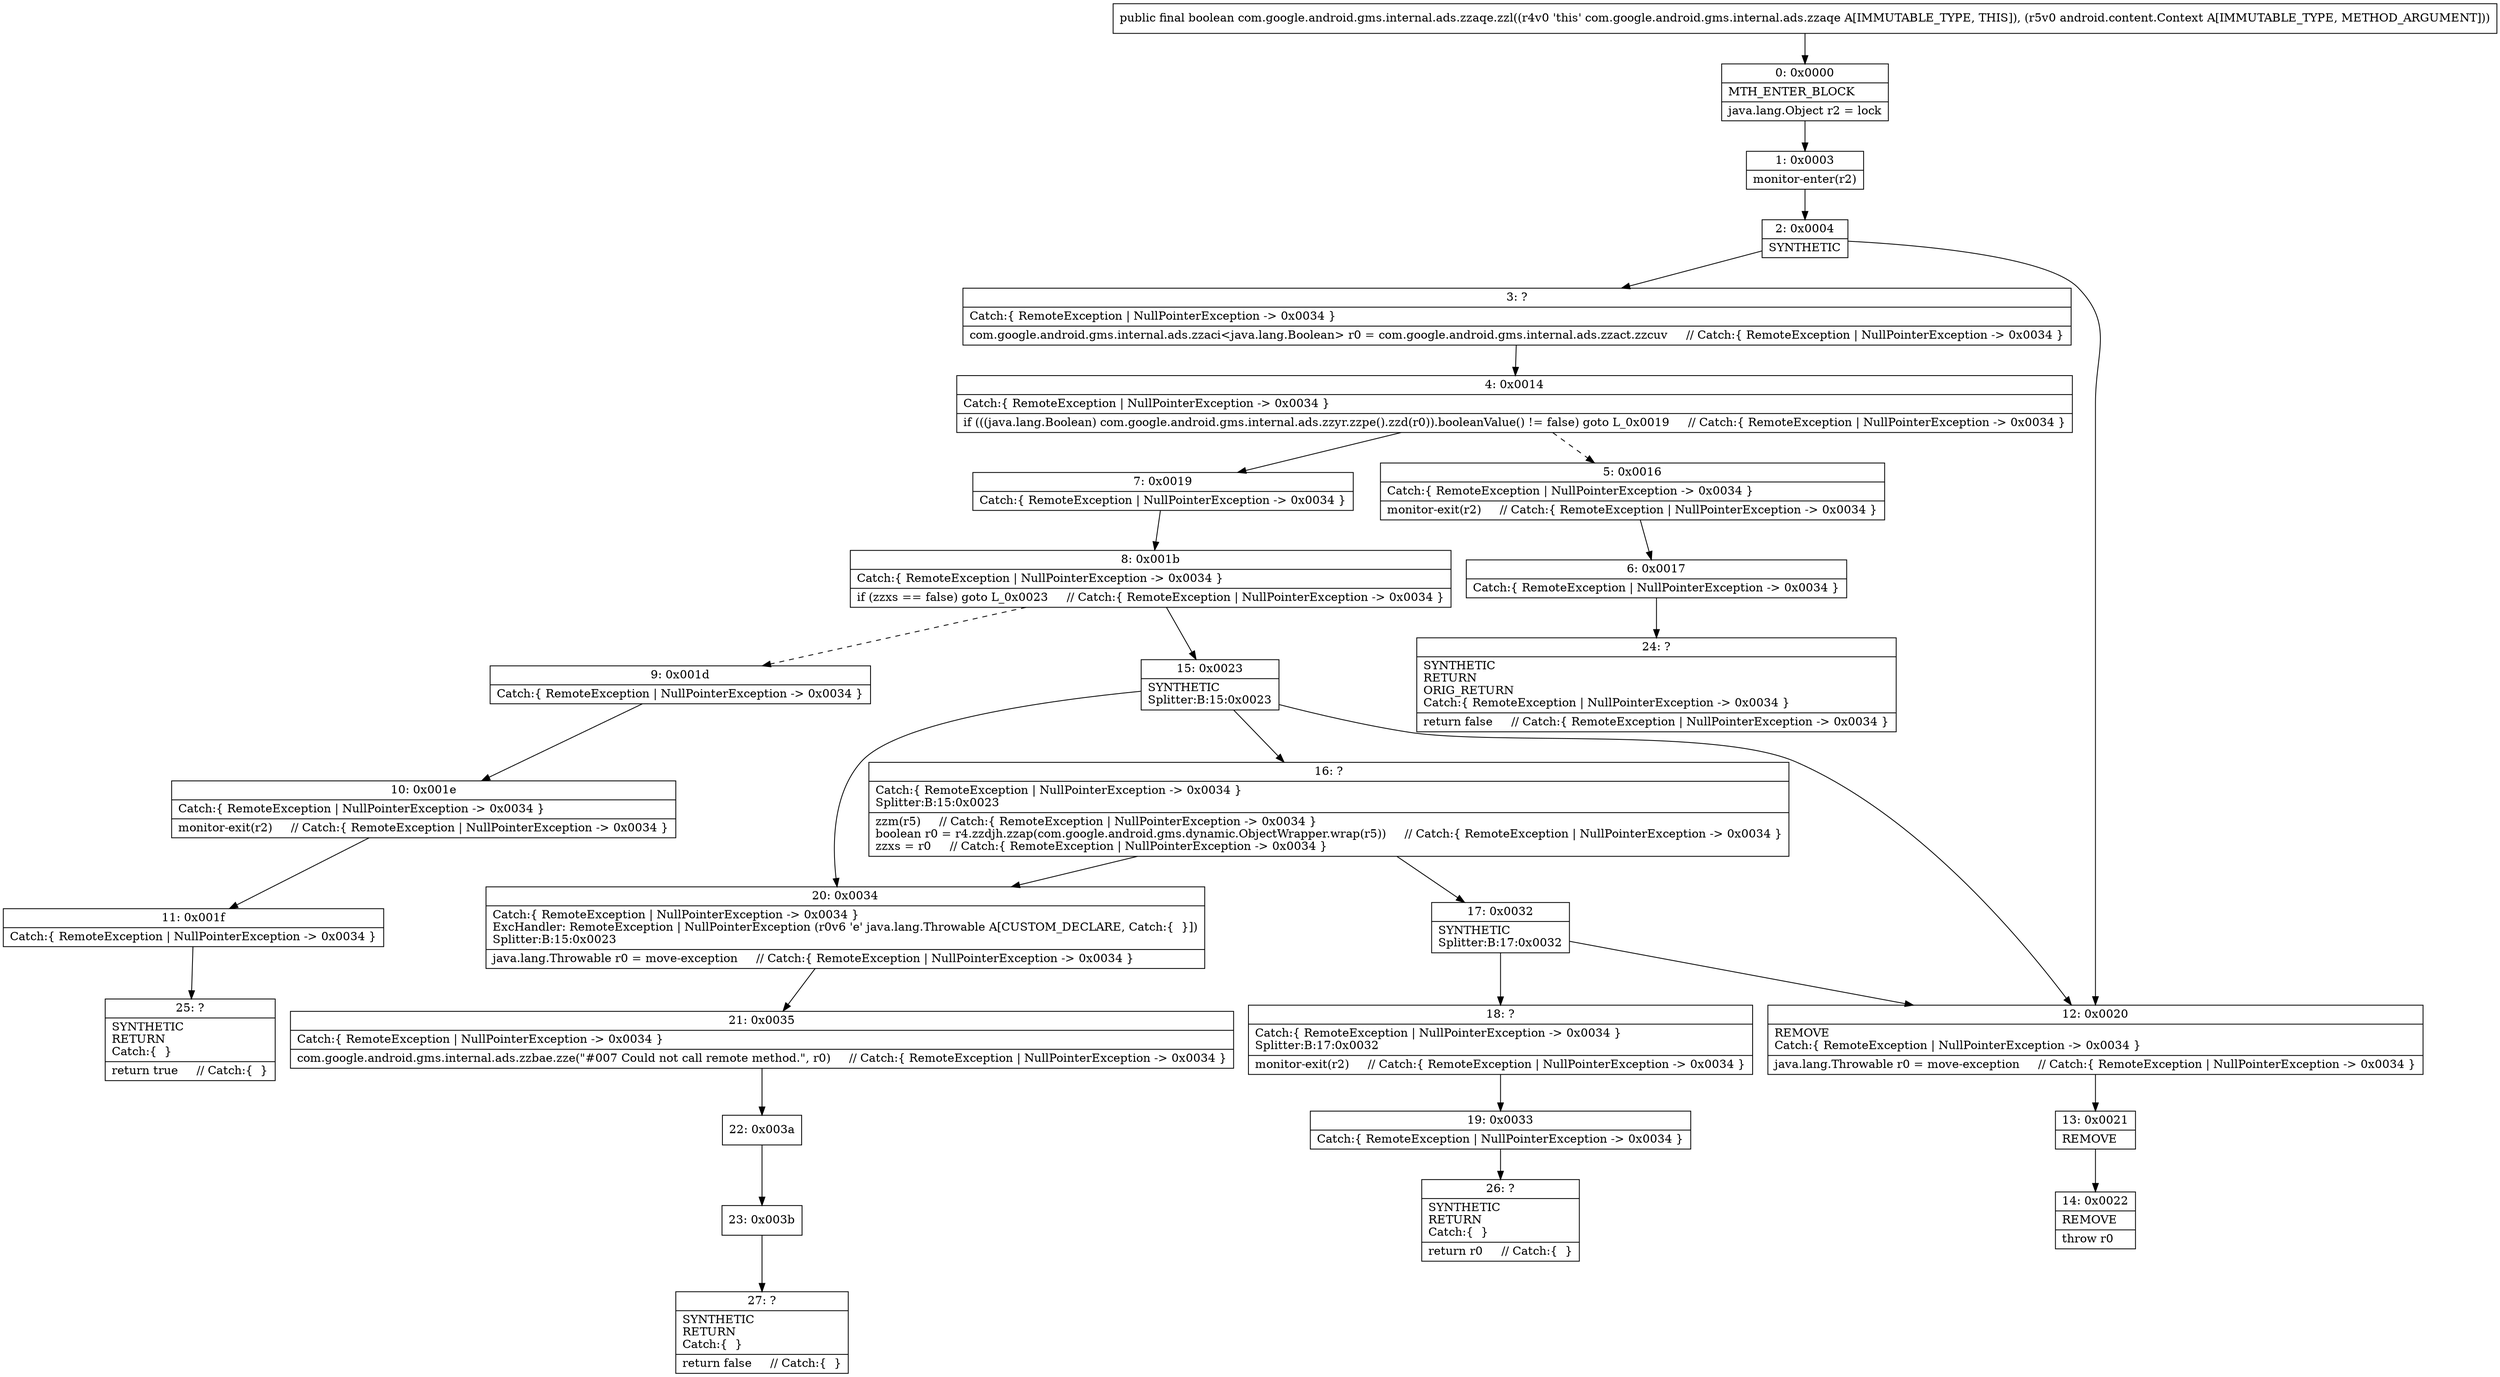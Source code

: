 digraph "CFG forcom.google.android.gms.internal.ads.zzaqe.zzl(Landroid\/content\/Context;)Z" {
Node_0 [shape=record,label="{0\:\ 0x0000|MTH_ENTER_BLOCK\l|java.lang.Object r2 = lock\l}"];
Node_1 [shape=record,label="{1\:\ 0x0003|monitor\-enter(r2)\l}"];
Node_2 [shape=record,label="{2\:\ 0x0004|SYNTHETIC\l}"];
Node_3 [shape=record,label="{3\:\ ?|Catch:\{ RemoteException \| NullPointerException \-\> 0x0034 \}\l|com.google.android.gms.internal.ads.zzaci\<java.lang.Boolean\> r0 = com.google.android.gms.internal.ads.zzact.zzcuv     \/\/ Catch:\{ RemoteException \| NullPointerException \-\> 0x0034 \}\l}"];
Node_4 [shape=record,label="{4\:\ 0x0014|Catch:\{ RemoteException \| NullPointerException \-\> 0x0034 \}\l|if (((java.lang.Boolean) com.google.android.gms.internal.ads.zzyr.zzpe().zzd(r0)).booleanValue() != false) goto L_0x0019     \/\/ Catch:\{ RemoteException \| NullPointerException \-\> 0x0034 \}\l}"];
Node_5 [shape=record,label="{5\:\ 0x0016|Catch:\{ RemoteException \| NullPointerException \-\> 0x0034 \}\l|monitor\-exit(r2)     \/\/ Catch:\{ RemoteException \| NullPointerException \-\> 0x0034 \}\l}"];
Node_6 [shape=record,label="{6\:\ 0x0017|Catch:\{ RemoteException \| NullPointerException \-\> 0x0034 \}\l}"];
Node_7 [shape=record,label="{7\:\ 0x0019|Catch:\{ RemoteException \| NullPointerException \-\> 0x0034 \}\l}"];
Node_8 [shape=record,label="{8\:\ 0x001b|Catch:\{ RemoteException \| NullPointerException \-\> 0x0034 \}\l|if (zzxs == false) goto L_0x0023     \/\/ Catch:\{ RemoteException \| NullPointerException \-\> 0x0034 \}\l}"];
Node_9 [shape=record,label="{9\:\ 0x001d|Catch:\{ RemoteException \| NullPointerException \-\> 0x0034 \}\l}"];
Node_10 [shape=record,label="{10\:\ 0x001e|Catch:\{ RemoteException \| NullPointerException \-\> 0x0034 \}\l|monitor\-exit(r2)     \/\/ Catch:\{ RemoteException \| NullPointerException \-\> 0x0034 \}\l}"];
Node_11 [shape=record,label="{11\:\ 0x001f|Catch:\{ RemoteException \| NullPointerException \-\> 0x0034 \}\l}"];
Node_12 [shape=record,label="{12\:\ 0x0020|REMOVE\lCatch:\{ RemoteException \| NullPointerException \-\> 0x0034 \}\l|java.lang.Throwable r0 = move\-exception     \/\/ Catch:\{ RemoteException \| NullPointerException \-\> 0x0034 \}\l}"];
Node_13 [shape=record,label="{13\:\ 0x0021|REMOVE\l}"];
Node_14 [shape=record,label="{14\:\ 0x0022|REMOVE\l|throw r0\l}"];
Node_15 [shape=record,label="{15\:\ 0x0023|SYNTHETIC\lSplitter:B:15:0x0023\l}"];
Node_16 [shape=record,label="{16\:\ ?|Catch:\{ RemoteException \| NullPointerException \-\> 0x0034 \}\lSplitter:B:15:0x0023\l|zzm(r5)     \/\/ Catch:\{ RemoteException \| NullPointerException \-\> 0x0034 \}\lboolean r0 = r4.zzdjh.zzap(com.google.android.gms.dynamic.ObjectWrapper.wrap(r5))     \/\/ Catch:\{ RemoteException \| NullPointerException \-\> 0x0034 \}\lzzxs = r0     \/\/ Catch:\{ RemoteException \| NullPointerException \-\> 0x0034 \}\l}"];
Node_17 [shape=record,label="{17\:\ 0x0032|SYNTHETIC\lSplitter:B:17:0x0032\l}"];
Node_18 [shape=record,label="{18\:\ ?|Catch:\{ RemoteException \| NullPointerException \-\> 0x0034 \}\lSplitter:B:17:0x0032\l|monitor\-exit(r2)     \/\/ Catch:\{ RemoteException \| NullPointerException \-\> 0x0034 \}\l}"];
Node_19 [shape=record,label="{19\:\ 0x0033|Catch:\{ RemoteException \| NullPointerException \-\> 0x0034 \}\l}"];
Node_20 [shape=record,label="{20\:\ 0x0034|Catch:\{ RemoteException \| NullPointerException \-\> 0x0034 \}\lExcHandler: RemoteException \| NullPointerException (r0v6 'e' java.lang.Throwable A[CUSTOM_DECLARE, Catch:\{  \}])\lSplitter:B:15:0x0023\l|java.lang.Throwable r0 = move\-exception     \/\/ Catch:\{ RemoteException \| NullPointerException \-\> 0x0034 \}\l}"];
Node_21 [shape=record,label="{21\:\ 0x0035|Catch:\{ RemoteException \| NullPointerException \-\> 0x0034 \}\l|com.google.android.gms.internal.ads.zzbae.zze(\"#007 Could not call remote method.\", r0)     \/\/ Catch:\{ RemoteException \| NullPointerException \-\> 0x0034 \}\l}"];
Node_22 [shape=record,label="{22\:\ 0x003a}"];
Node_23 [shape=record,label="{23\:\ 0x003b}"];
Node_24 [shape=record,label="{24\:\ ?|SYNTHETIC\lRETURN\lORIG_RETURN\lCatch:\{ RemoteException \| NullPointerException \-\> 0x0034 \}\l|return false     \/\/ Catch:\{ RemoteException \| NullPointerException \-\> 0x0034 \}\l}"];
Node_25 [shape=record,label="{25\:\ ?|SYNTHETIC\lRETURN\lCatch:\{  \}\l|return true     \/\/ Catch:\{  \}\l}"];
Node_26 [shape=record,label="{26\:\ ?|SYNTHETIC\lRETURN\lCatch:\{  \}\l|return r0     \/\/ Catch:\{  \}\l}"];
Node_27 [shape=record,label="{27\:\ ?|SYNTHETIC\lRETURN\lCatch:\{  \}\l|return false     \/\/ Catch:\{  \}\l}"];
MethodNode[shape=record,label="{public final boolean com.google.android.gms.internal.ads.zzaqe.zzl((r4v0 'this' com.google.android.gms.internal.ads.zzaqe A[IMMUTABLE_TYPE, THIS]), (r5v0 android.content.Context A[IMMUTABLE_TYPE, METHOD_ARGUMENT])) }"];
MethodNode -> Node_0;
Node_0 -> Node_1;
Node_1 -> Node_2;
Node_2 -> Node_3;
Node_2 -> Node_12;
Node_3 -> Node_4;
Node_4 -> Node_5[style=dashed];
Node_4 -> Node_7;
Node_5 -> Node_6;
Node_6 -> Node_24;
Node_7 -> Node_8;
Node_8 -> Node_9[style=dashed];
Node_8 -> Node_15;
Node_9 -> Node_10;
Node_10 -> Node_11;
Node_11 -> Node_25;
Node_12 -> Node_13;
Node_13 -> Node_14;
Node_15 -> Node_16;
Node_15 -> Node_20;
Node_15 -> Node_12;
Node_16 -> Node_17;
Node_16 -> Node_20;
Node_17 -> Node_18;
Node_17 -> Node_12;
Node_18 -> Node_19;
Node_19 -> Node_26;
Node_20 -> Node_21;
Node_21 -> Node_22;
Node_22 -> Node_23;
Node_23 -> Node_27;
}

